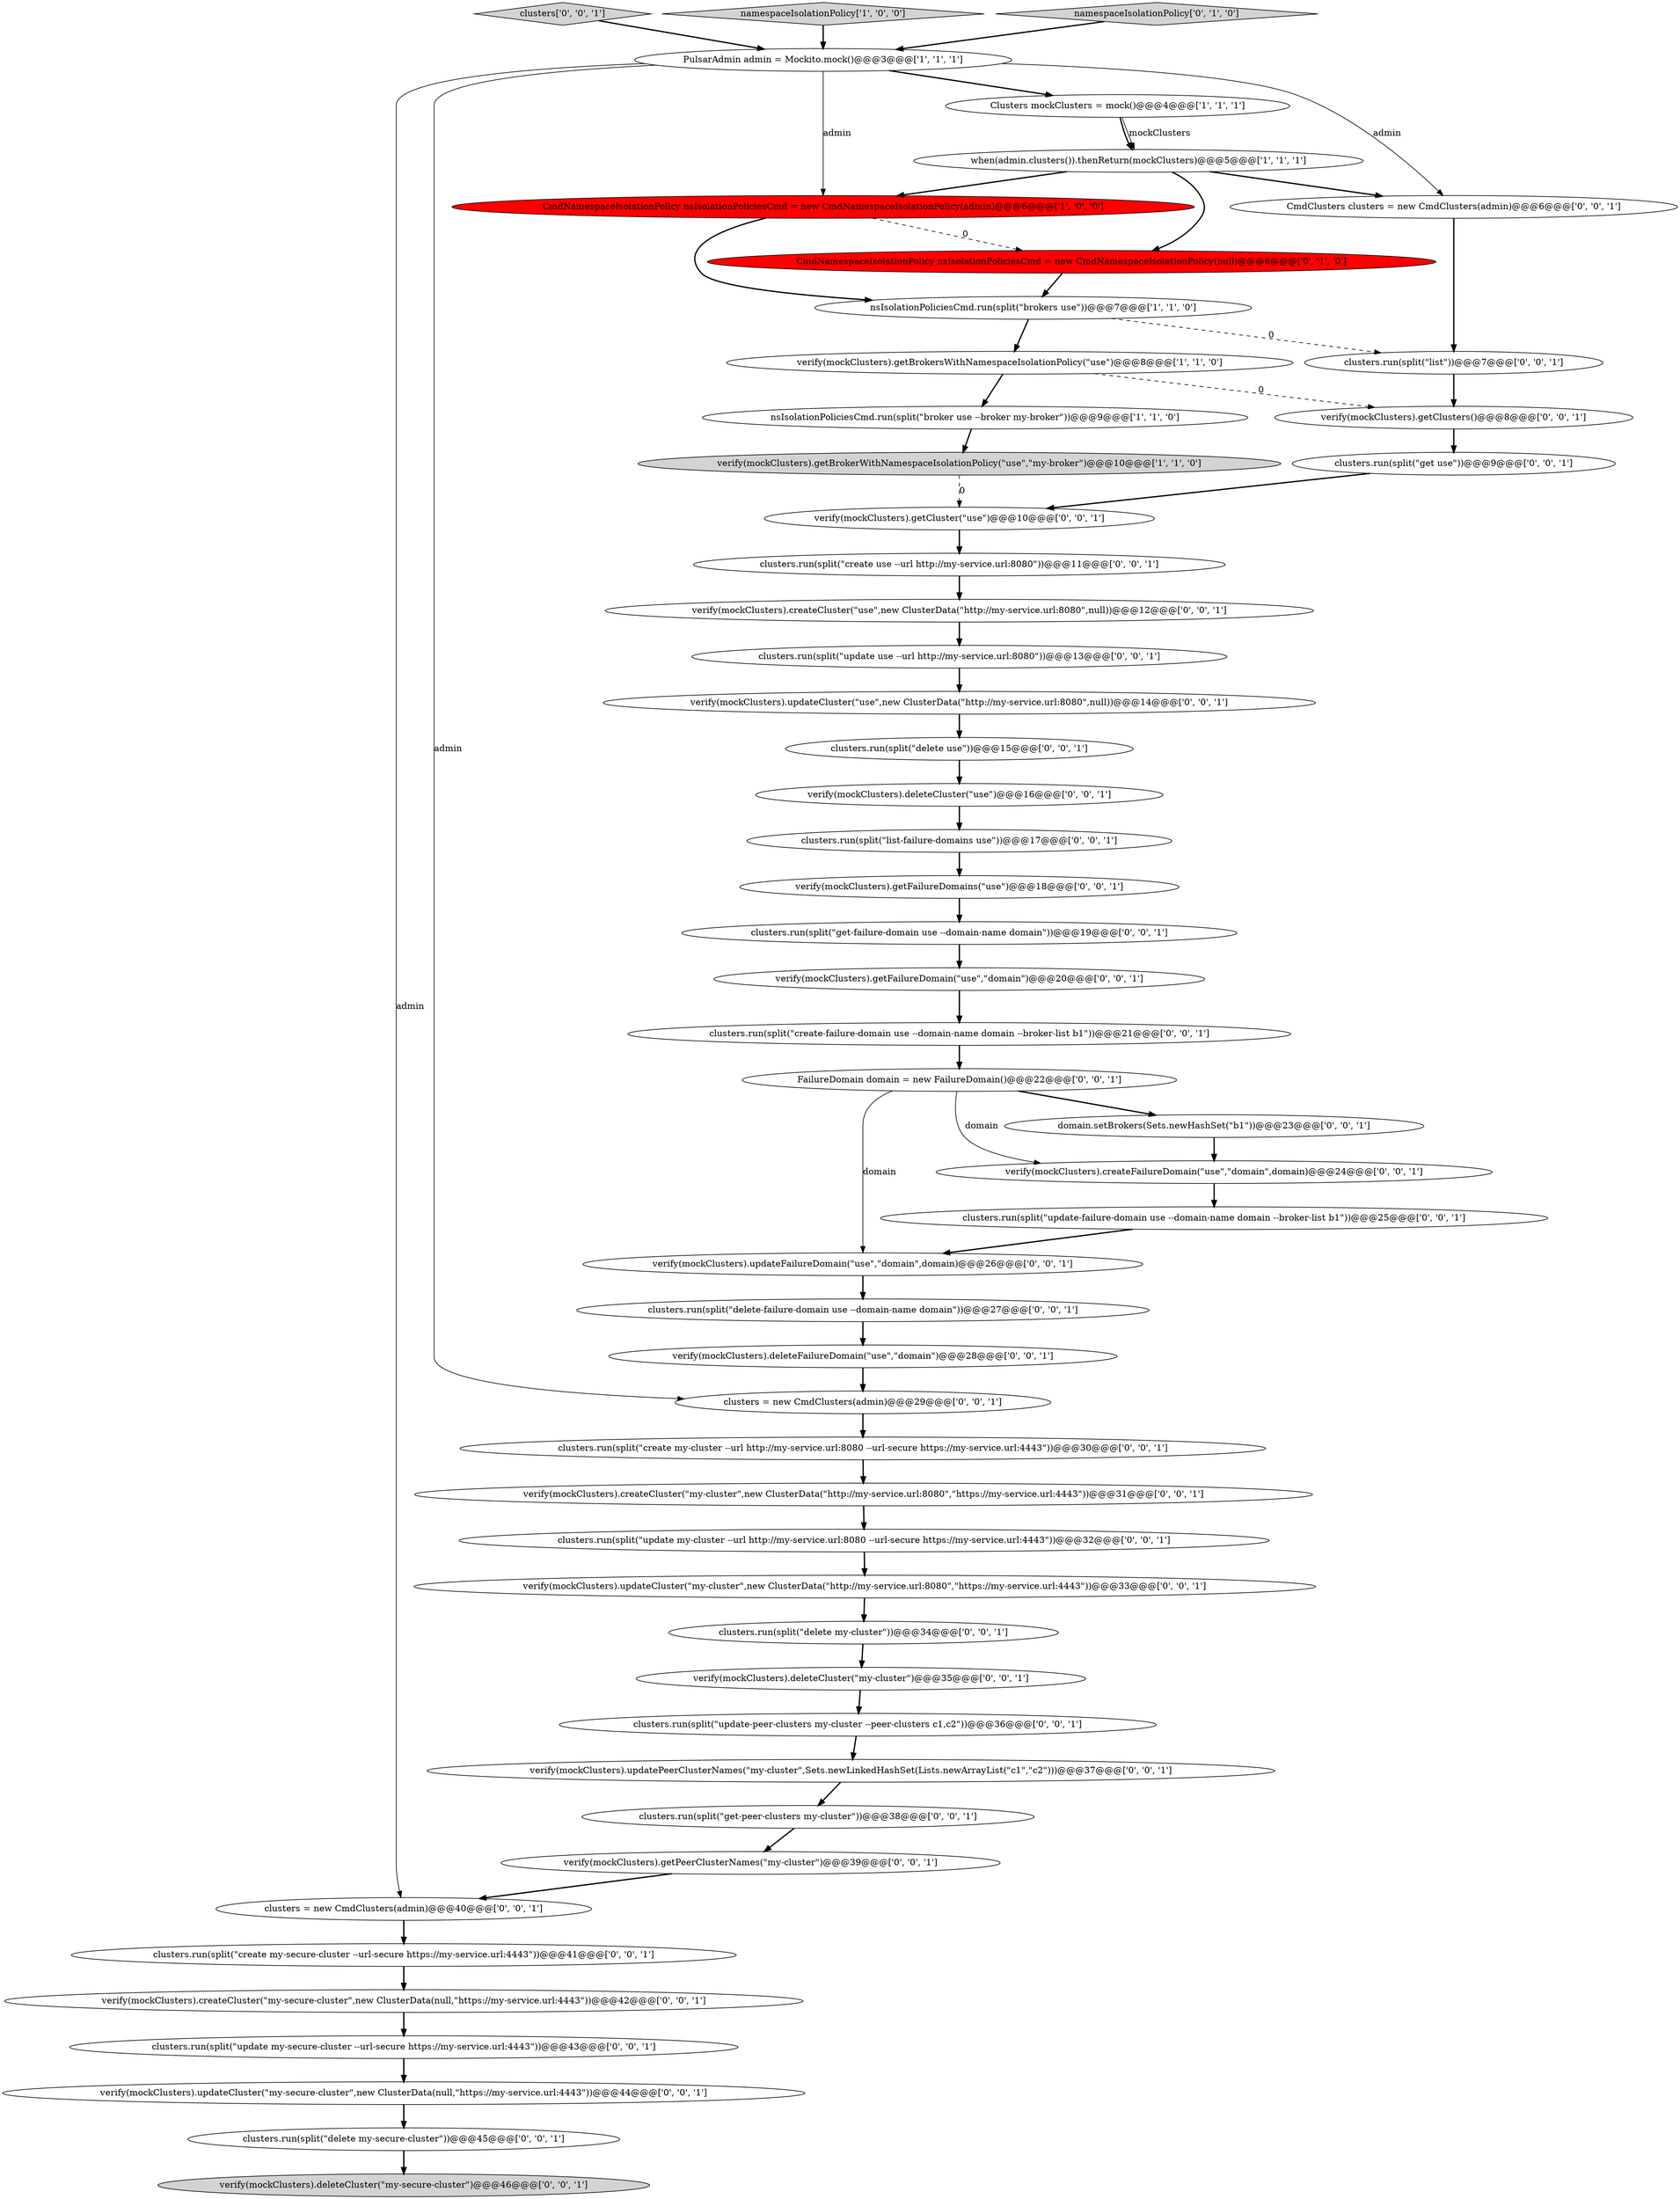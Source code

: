 digraph {
12 [style = filled, label = "verify(mockClusters).updateCluster(\"use\",new ClusterData(\"http://my-service.url:8080\",null))@@@14@@@['0', '0', '1']", fillcolor = white, shape = ellipse image = "AAA0AAABBB3BBB"];
15 [style = filled, label = "verify(mockClusters).updateCluster(\"my-secure-cluster\",new ClusterData(null,\"https://my-service.url:4443\"))@@@44@@@['0', '0', '1']", fillcolor = white, shape = ellipse image = "AAA0AAABBB3BBB"];
28 [style = filled, label = "clusters.run(split(\"delete use\"))@@@15@@@['0', '0', '1']", fillcolor = white, shape = ellipse image = "AAA0AAABBB3BBB"];
33 [style = filled, label = "clusters.run(split(\"delete-failure-domain use --domain-name domain\"))@@@27@@@['0', '0', '1']", fillcolor = white, shape = ellipse image = "AAA0AAABBB3BBB"];
27 [style = filled, label = "clusters['0', '0', '1']", fillcolor = lightgray, shape = diamond image = "AAA0AAABBB3BBB"];
45 [style = filled, label = "verify(mockClusters).deleteCluster(\"use\")@@@16@@@['0', '0', '1']", fillcolor = white, shape = ellipse image = "AAA0AAABBB3BBB"];
30 [style = filled, label = "clusters.run(split(\"update-peer-clusters my-cluster --peer-clusters c1,c2\"))@@@36@@@['0', '0', '1']", fillcolor = white, shape = ellipse image = "AAA0AAABBB3BBB"];
36 [style = filled, label = "clusters.run(split(\"create my-secure-cluster --url-secure https://my-service.url:4443\"))@@@41@@@['0', '0', '1']", fillcolor = white, shape = ellipse image = "AAA0AAABBB3BBB"];
25 [style = filled, label = "verify(mockClusters).createCluster(\"my-secure-cluster\",new ClusterData(null,\"https://my-service.url:4443\"))@@@42@@@['0', '0', '1']", fillcolor = white, shape = ellipse image = "AAA0AAABBB3BBB"];
47 [style = filled, label = "verify(mockClusters).createFailureDomain(\"use\",\"domain\",domain)@@@24@@@['0', '0', '1']", fillcolor = white, shape = ellipse image = "AAA0AAABBB3BBB"];
42 [style = filled, label = "verify(mockClusters).deleteCluster(\"my-secure-cluster\")@@@46@@@['0', '0', '1']", fillcolor = lightgray, shape = ellipse image = "AAA0AAABBB3BBB"];
20 [style = filled, label = "CmdClusters clusters = new CmdClusters(admin)@@@6@@@['0', '0', '1']", fillcolor = white, shape = ellipse image = "AAA0AAABBB3BBB"];
22 [style = filled, label = "verify(mockClusters).updateCluster(\"my-cluster\",new ClusterData(\"http://my-service.url:8080\",\"https://my-service.url:4443\"))@@@33@@@['0', '0', '1']", fillcolor = white, shape = ellipse image = "AAA0AAABBB3BBB"];
37 [style = filled, label = "clusters.run(split(\"get-failure-domain use --domain-name domain\"))@@@19@@@['0', '0', '1']", fillcolor = white, shape = ellipse image = "AAA0AAABBB3BBB"];
43 [style = filled, label = "clusters.run(split(\"list\"))@@@7@@@['0', '0', '1']", fillcolor = white, shape = ellipse image = "AAA0AAABBB3BBB"];
0 [style = filled, label = "nsIsolationPoliciesCmd.run(split(\"broker use --broker my-broker\"))@@@9@@@['1', '1', '0']", fillcolor = white, shape = ellipse image = "AAA0AAABBB1BBB"];
35 [style = filled, label = "clusters.run(split(\"list-failure-domains use\"))@@@17@@@['0', '0', '1']", fillcolor = white, shape = ellipse image = "AAA0AAABBB3BBB"];
29 [style = filled, label = "clusters.run(split(\"delete my-cluster\"))@@@34@@@['0', '0', '1']", fillcolor = white, shape = ellipse image = "AAA0AAABBB3BBB"];
4 [style = filled, label = "verify(mockClusters).getBrokerWithNamespaceIsolationPolicy(\"use\",\"my-broker\")@@@10@@@['1', '1', '0']", fillcolor = lightgray, shape = ellipse image = "AAA0AAABBB1BBB"];
32 [style = filled, label = "domain.setBrokers(Sets.newHashSet(\"b1\"))@@@23@@@['0', '0', '1']", fillcolor = white, shape = ellipse image = "AAA0AAABBB3BBB"];
34 [style = filled, label = "verify(mockClusters).updatePeerClusterNames(\"my-cluster\",Sets.newLinkedHashSet(Lists.newArrayList(\"c1\",\"c2\")))@@@37@@@['0', '0', '1']", fillcolor = white, shape = ellipse image = "AAA0AAABBB3BBB"];
1 [style = filled, label = "Clusters mockClusters = mock()@@@4@@@['1', '1', '1']", fillcolor = white, shape = ellipse image = "AAA0AAABBB1BBB"];
52 [style = filled, label = "clusters.run(split(\"delete my-secure-cluster\"))@@@45@@@['0', '0', '1']", fillcolor = white, shape = ellipse image = "AAA0AAABBB3BBB"];
26 [style = filled, label = "verify(mockClusters).createCluster(\"my-cluster\",new ClusterData(\"http://my-service.url:8080\",\"https://my-service.url:4443\"))@@@31@@@['0', '0', '1']", fillcolor = white, shape = ellipse image = "AAA0AAABBB3BBB"];
50 [style = filled, label = "verify(mockClusters).getFailureDomain(\"use\",\"domain\")@@@20@@@['0', '0', '1']", fillcolor = white, shape = ellipse image = "AAA0AAABBB3BBB"];
18 [style = filled, label = "clusters.run(split(\"create use --url http://my-service.url:8080\"))@@@11@@@['0', '0', '1']", fillcolor = white, shape = ellipse image = "AAA0AAABBB3BBB"];
44 [style = filled, label = "verify(mockClusters).createCluster(\"use\",new ClusterData(\"http://my-service.url:8080\",null))@@@12@@@['0', '0', '1']", fillcolor = white, shape = ellipse image = "AAA0AAABBB3BBB"];
39 [style = filled, label = "verify(mockClusters).getCluster(\"use\")@@@10@@@['0', '0', '1']", fillcolor = white, shape = ellipse image = "AAA0AAABBB3BBB"];
48 [style = filled, label = "verify(mockClusters).getFailureDomains(\"use\")@@@18@@@['0', '0', '1']", fillcolor = white, shape = ellipse image = "AAA0AAABBB3BBB"];
49 [style = filled, label = "verify(mockClusters).deleteFailureDomain(\"use\",\"domain\")@@@28@@@['0', '0', '1']", fillcolor = white, shape = ellipse image = "AAA0AAABBB3BBB"];
19 [style = filled, label = "clusters = new CmdClusters(admin)@@@29@@@['0', '0', '1']", fillcolor = white, shape = ellipse image = "AAA0AAABBB3BBB"];
41 [style = filled, label = "clusters.run(split(\"get-peer-clusters my-cluster\"))@@@38@@@['0', '0', '1']", fillcolor = white, shape = ellipse image = "AAA0AAABBB3BBB"];
14 [style = filled, label = "clusters.run(split(\"update use --url http://my-service.url:8080\"))@@@13@@@['0', '0', '1']", fillcolor = white, shape = ellipse image = "AAA0AAABBB3BBB"];
2 [style = filled, label = "namespaceIsolationPolicy['1', '0', '0']", fillcolor = lightgray, shape = diamond image = "AAA0AAABBB1BBB"];
9 [style = filled, label = "CmdNamespaceIsolationPolicy nsIsolationPoliciesCmd = new CmdNamespaceIsolationPolicy(null)@@@6@@@['0', '1', '0']", fillcolor = red, shape = ellipse image = "AAA1AAABBB2BBB"];
31 [style = filled, label = "clusters.run(split(\"create my-cluster --url http://my-service.url:8080 --url-secure https://my-service.url:4443\"))@@@30@@@['0', '0', '1']", fillcolor = white, shape = ellipse image = "AAA0AAABBB3BBB"];
38 [style = filled, label = "verify(mockClusters).getClusters()@@@8@@@['0', '0', '1']", fillcolor = white, shape = ellipse image = "AAA0AAABBB3BBB"];
21 [style = filled, label = "clusters = new CmdClusters(admin)@@@40@@@['0', '0', '1']", fillcolor = white, shape = ellipse image = "AAA0AAABBB3BBB"];
6 [style = filled, label = "when(admin.clusters()).thenReturn(mockClusters)@@@5@@@['1', '1', '1']", fillcolor = white, shape = ellipse image = "AAA0AAABBB1BBB"];
24 [style = filled, label = "verify(mockClusters).updateFailureDomain(\"use\",\"domain\",domain)@@@26@@@['0', '0', '1']", fillcolor = white, shape = ellipse image = "AAA0AAABBB3BBB"];
46 [style = filled, label = "clusters.run(split(\"create-failure-domain use --domain-name domain --broker-list b1\"))@@@21@@@['0', '0', '1']", fillcolor = white, shape = ellipse image = "AAA0AAABBB3BBB"];
51 [style = filled, label = "clusters.run(split(\"update my-secure-cluster --url-secure https://my-service.url:4443\"))@@@43@@@['0', '0', '1']", fillcolor = white, shape = ellipse image = "AAA0AAABBB3BBB"];
8 [style = filled, label = "PulsarAdmin admin = Mockito.mock()@@@3@@@['1', '1', '1']", fillcolor = white, shape = ellipse image = "AAA0AAABBB1BBB"];
3 [style = filled, label = "CmdNamespaceIsolationPolicy nsIsolationPoliciesCmd = new CmdNamespaceIsolationPolicy(admin)@@@6@@@['1', '0', '0']", fillcolor = red, shape = ellipse image = "AAA1AAABBB1BBB"];
5 [style = filled, label = "verify(mockClusters).getBrokersWithNamespaceIsolationPolicy(\"use\")@@@8@@@['1', '1', '0']", fillcolor = white, shape = ellipse image = "AAA0AAABBB1BBB"];
7 [style = filled, label = "nsIsolationPoliciesCmd.run(split(\"brokers use\"))@@@7@@@['1', '1', '0']", fillcolor = white, shape = ellipse image = "AAA0AAABBB1BBB"];
16 [style = filled, label = "verify(mockClusters).getPeerClusterNames(\"my-cluster\")@@@39@@@['0', '0', '1']", fillcolor = white, shape = ellipse image = "AAA0AAABBB3BBB"];
10 [style = filled, label = "namespaceIsolationPolicy['0', '1', '0']", fillcolor = lightgray, shape = diamond image = "AAA0AAABBB2BBB"];
23 [style = filled, label = "clusters.run(split(\"update my-cluster --url http://my-service.url:8080 --url-secure https://my-service.url:4443\"))@@@32@@@['0', '0', '1']", fillcolor = white, shape = ellipse image = "AAA0AAABBB3BBB"];
40 [style = filled, label = "clusters.run(split(\"update-failure-domain use --domain-name domain --broker-list b1\"))@@@25@@@['0', '0', '1']", fillcolor = white, shape = ellipse image = "AAA0AAABBB3BBB"];
17 [style = filled, label = "verify(mockClusters).deleteCluster(\"my-cluster\")@@@35@@@['0', '0', '1']", fillcolor = white, shape = ellipse image = "AAA0AAABBB3BBB"];
11 [style = filled, label = "clusters.run(split(\"get use\"))@@@9@@@['0', '0', '1']", fillcolor = white, shape = ellipse image = "AAA0AAABBB3BBB"];
13 [style = filled, label = "FailureDomain domain = new FailureDomain()@@@22@@@['0', '0', '1']", fillcolor = white, shape = ellipse image = "AAA0AAABBB3BBB"];
6->3 [style = bold, label=""];
8->21 [style = solid, label="admin"];
35->48 [style = bold, label=""];
48->37 [style = bold, label=""];
29->17 [style = bold, label=""];
13->32 [style = bold, label=""];
12->28 [style = bold, label=""];
46->13 [style = bold, label=""];
47->40 [style = bold, label=""];
19->31 [style = bold, label=""];
38->11 [style = bold, label=""];
50->46 [style = bold, label=""];
25->51 [style = bold, label=""];
22->29 [style = bold, label=""];
7->43 [style = dashed, label="0"];
17->30 [style = bold, label=""];
30->34 [style = bold, label=""];
34->41 [style = bold, label=""];
4->39 [style = dashed, label="0"];
8->19 [style = solid, label="admin"];
44->14 [style = bold, label=""];
9->7 [style = bold, label=""];
13->24 [style = solid, label="domain"];
39->18 [style = bold, label=""];
8->3 [style = solid, label="admin"];
6->20 [style = bold, label=""];
8->1 [style = bold, label=""];
24->33 [style = bold, label=""];
31->26 [style = bold, label=""];
52->42 [style = bold, label=""];
7->5 [style = bold, label=""];
18->44 [style = bold, label=""];
1->6 [style = bold, label=""];
23->22 [style = bold, label=""];
43->38 [style = bold, label=""];
21->36 [style = bold, label=""];
32->47 [style = bold, label=""];
10->8 [style = bold, label=""];
5->0 [style = bold, label=""];
3->7 [style = bold, label=""];
36->25 [style = bold, label=""];
0->4 [style = bold, label=""];
15->52 [style = bold, label=""];
1->6 [style = solid, label="mockClusters"];
16->21 [style = bold, label=""];
3->9 [style = dashed, label="0"];
14->12 [style = bold, label=""];
26->23 [style = bold, label=""];
49->19 [style = bold, label=""];
20->43 [style = bold, label=""];
11->39 [style = bold, label=""];
40->24 [style = bold, label=""];
41->16 [style = bold, label=""];
5->38 [style = dashed, label="0"];
51->15 [style = bold, label=""];
33->49 [style = bold, label=""];
6->9 [style = bold, label=""];
8->20 [style = solid, label="admin"];
45->35 [style = bold, label=""];
27->8 [style = bold, label=""];
13->47 [style = solid, label="domain"];
37->50 [style = bold, label=""];
2->8 [style = bold, label=""];
28->45 [style = bold, label=""];
}
